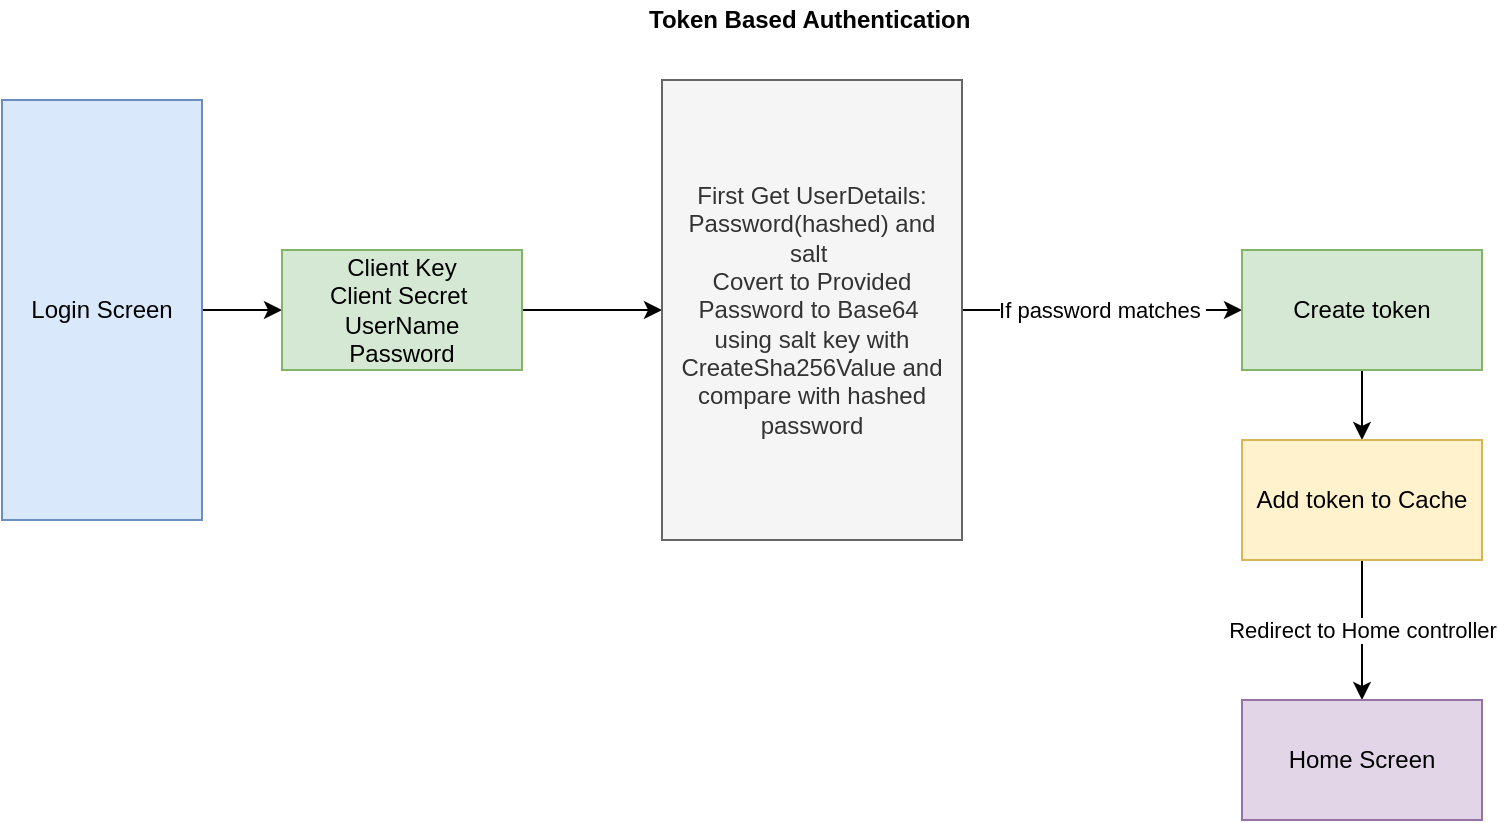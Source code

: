 <mxfile version="14.6.12" type="github">
  <diagram id="9RiyCjR7skHlwrRM5I-I" name="Page-1">
    <mxGraphModel dx="1038" dy="548" grid="1" gridSize="10" guides="1" tooltips="1" connect="1" arrows="1" fold="1" page="1" pageScale="1" pageWidth="850" pageHeight="1100" math="0" shadow="0">
      <root>
        <mxCell id="0" />
        <mxCell id="1" parent="0" />
        <mxCell id="4oqtvgJZPqDmneg2U7kf-5" style="edgeStyle=orthogonalEdgeStyle;rounded=0;orthogonalLoop=1;jettySize=auto;html=1;" parent="1" source="4oqtvgJZPqDmneg2U7kf-1" target="4oqtvgJZPqDmneg2U7kf-6" edge="1">
          <mxGeometry relative="1" as="geometry">
            <mxPoint x="330" y="145" as="targetPoint" />
          </mxGeometry>
        </mxCell>
        <mxCell id="4oqtvgJZPqDmneg2U7kf-1" value="Login Screen" style="rounded=0;whiteSpace=wrap;html=1;fillColor=#dae8fc;strokeColor=#6c8ebf;" parent="1" vertex="1">
          <mxGeometry x="60" y="60" width="100" height="210" as="geometry" />
        </mxCell>
        <mxCell id="4oqtvgJZPqDmneg2U7kf-8" value="" style="edgeStyle=orthogonalEdgeStyle;rounded=0;orthogonalLoop=1;jettySize=auto;html=1;" parent="1" source="4oqtvgJZPqDmneg2U7kf-6" target="4oqtvgJZPqDmneg2U7kf-7" edge="1">
          <mxGeometry relative="1" as="geometry" />
        </mxCell>
        <mxCell id="4oqtvgJZPqDmneg2U7kf-6" value="Client Key&lt;br&gt;Client Secret&amp;nbsp;&lt;br&gt;UserName&lt;br&gt;Password" style="rounded=0;whiteSpace=wrap;html=1;fillColor=#d5e8d4;strokeColor=#82b366;" parent="1" vertex="1">
          <mxGeometry x="200" y="135" width="120" height="60" as="geometry" />
        </mxCell>
        <mxCell id="4oqtvgJZPqDmneg2U7kf-10" value="" style="edgeStyle=orthogonalEdgeStyle;rounded=0;orthogonalLoop=1;jettySize=auto;html=1;" parent="1" source="4oqtvgJZPqDmneg2U7kf-7" target="4oqtvgJZPqDmneg2U7kf-9" edge="1">
          <mxGeometry relative="1" as="geometry" />
        </mxCell>
        <mxCell id="4oqtvgJZPqDmneg2U7kf-12" value="If password matches&amp;nbsp;" style="edgeLabel;html=1;align=center;verticalAlign=middle;resizable=0;points=[];" parent="4oqtvgJZPqDmneg2U7kf-10" vertex="1" connectable="0">
          <mxGeometry x="-0.431" y="2" relative="1" as="geometry">
            <mxPoint x="30" y="2" as="offset" />
          </mxGeometry>
        </mxCell>
        <mxCell id="4oqtvgJZPqDmneg2U7kf-7" value="First Get UserDetails: Password(hashed) and salt&amp;nbsp;&lt;br&gt;Covert to Provided Password to Base64&amp;nbsp;&lt;br&gt;using salt key with CreateSha256Value and&lt;br&gt;compare with hashed password" style="rounded=0;whiteSpace=wrap;html=1;fillColor=#f5f5f5;strokeColor=#666666;fontColor=#333333;" parent="1" vertex="1">
          <mxGeometry x="390" y="50" width="150" height="230" as="geometry" />
        </mxCell>
        <mxCell id="4oqtvgJZPqDmneg2U7kf-14" value="" style="edgeStyle=orthogonalEdgeStyle;rounded=0;orthogonalLoop=1;jettySize=auto;html=1;" parent="1" source="4oqtvgJZPqDmneg2U7kf-9" target="4oqtvgJZPqDmneg2U7kf-13" edge="1">
          <mxGeometry relative="1" as="geometry">
            <Array as="points">
              <mxPoint x="740" y="220" />
              <mxPoint x="740" y="220" />
            </Array>
          </mxGeometry>
        </mxCell>
        <mxCell id="4oqtvgJZPqDmneg2U7kf-9" value="Create token" style="rounded=0;whiteSpace=wrap;html=1;fillColor=#d5e8d4;strokeColor=#82b366;" parent="1" vertex="1">
          <mxGeometry x="680" y="135" width="120" height="60" as="geometry" />
        </mxCell>
        <mxCell id="4oqtvgJZPqDmneg2U7kf-18" value="Redirect to Home controller" style="edgeStyle=orthogonalEdgeStyle;rounded=0;orthogonalLoop=1;jettySize=auto;html=1;" parent="1" source="4oqtvgJZPqDmneg2U7kf-13" target="4oqtvgJZPqDmneg2U7kf-17" edge="1">
          <mxGeometry relative="1" as="geometry" />
        </mxCell>
        <mxCell id="4oqtvgJZPqDmneg2U7kf-13" value="Add token to Cache" style="rounded=0;whiteSpace=wrap;html=1;fillColor=#fff2cc;strokeColor=#d6b656;" parent="1" vertex="1">
          <mxGeometry x="680" y="230" width="120" height="60" as="geometry" />
        </mxCell>
        <mxCell id="4oqtvgJZPqDmneg2U7kf-17" value="Home Screen" style="rounded=0;whiteSpace=wrap;html=1;fillColor=#e1d5e7;strokeColor=#9673a6;" parent="1" vertex="1">
          <mxGeometry x="680" y="360" width="120" height="60" as="geometry" />
        </mxCell>
        <mxCell id="4oqtvgJZPqDmneg2U7kf-19" value="&lt;b&gt;Token Based Authentication&amp;nbsp;&lt;/b&gt;" style="text;html=1;align=center;verticalAlign=middle;resizable=0;points=[];autosize=1;strokeColor=none;" parent="1" vertex="1">
          <mxGeometry x="375" y="10" width="180" height="20" as="geometry" />
        </mxCell>
      </root>
    </mxGraphModel>
  </diagram>
</mxfile>
